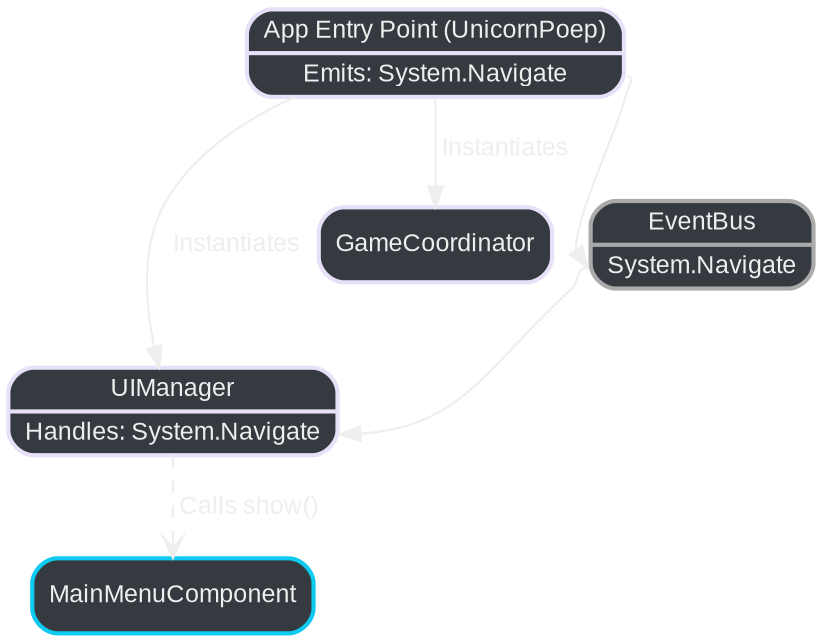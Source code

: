 digraph AppStartup_WithBus {
    rankdir=TD;
    sep="0.4";
    overlap=false;
    bgcolor="transparent";
    fontname="Arial";
    node [shape=box, style="rounded,filled", fontcolor="#eeeeee", color="#eeeeee", fontname="Arial", fontsize=12];
    edge [fontcolor="#eeeeee", color="#eeeeee", fontname="Arial", fontsize=12];

    // Node Styles (Dark fill, specific border remains)
    UnicornPoep [shape="record", fillcolor="#343a40", color="#e6e0f8", penwidth=2,
                 label="{ App Entry Point (UnicornPoep) | {<emits_nav> Emits: System.Navigate} }"];
    UIManager [shape="record", fillcolor="#343a40", color="#e6e0f8", penwidth=2,
               label="{ UIManager | {<handles_nav> Handles: System.Navigate} }"];
    GameCoordinator [fillcolor="#343a40", color="#e6e0f8", penwidth=2]; // Passive in this scenario
    MainMenuComponent [fillcolor="#343a40", color="#0dcaf0", penwidth=2]; // Passive in this scenario

    // EventBus: Shows specific startup event
    EventBus [shape="record", fillcolor="#343a40", color="#aaaaaa", penwidth=2,
              label="{ EventBus | {<evNav> System.Navigate} }"];

    // 1. App Starts & Instantiates Managers (Direct Calls)
    UnicornPoep -> UIManager [label=" Instantiates"];
    UnicornPoep -> GameCoordinator [label=" Instantiates"];

    // 2. Initial Navigation Triggered (Event)
    UnicornPoep:emits_nav -> EventBus:evNav [label=""];

    // 3. UIManager Handles Navigation (Event)
    EventBus:evNav -> UIManager:handles_nav [label=""];

    // 4. UIManager Shows Initial UI Component (Direct Call)
    UIManager -> MainMenuComponent [label=" Calls show()", style=dashed, arrowhead=open];
}
